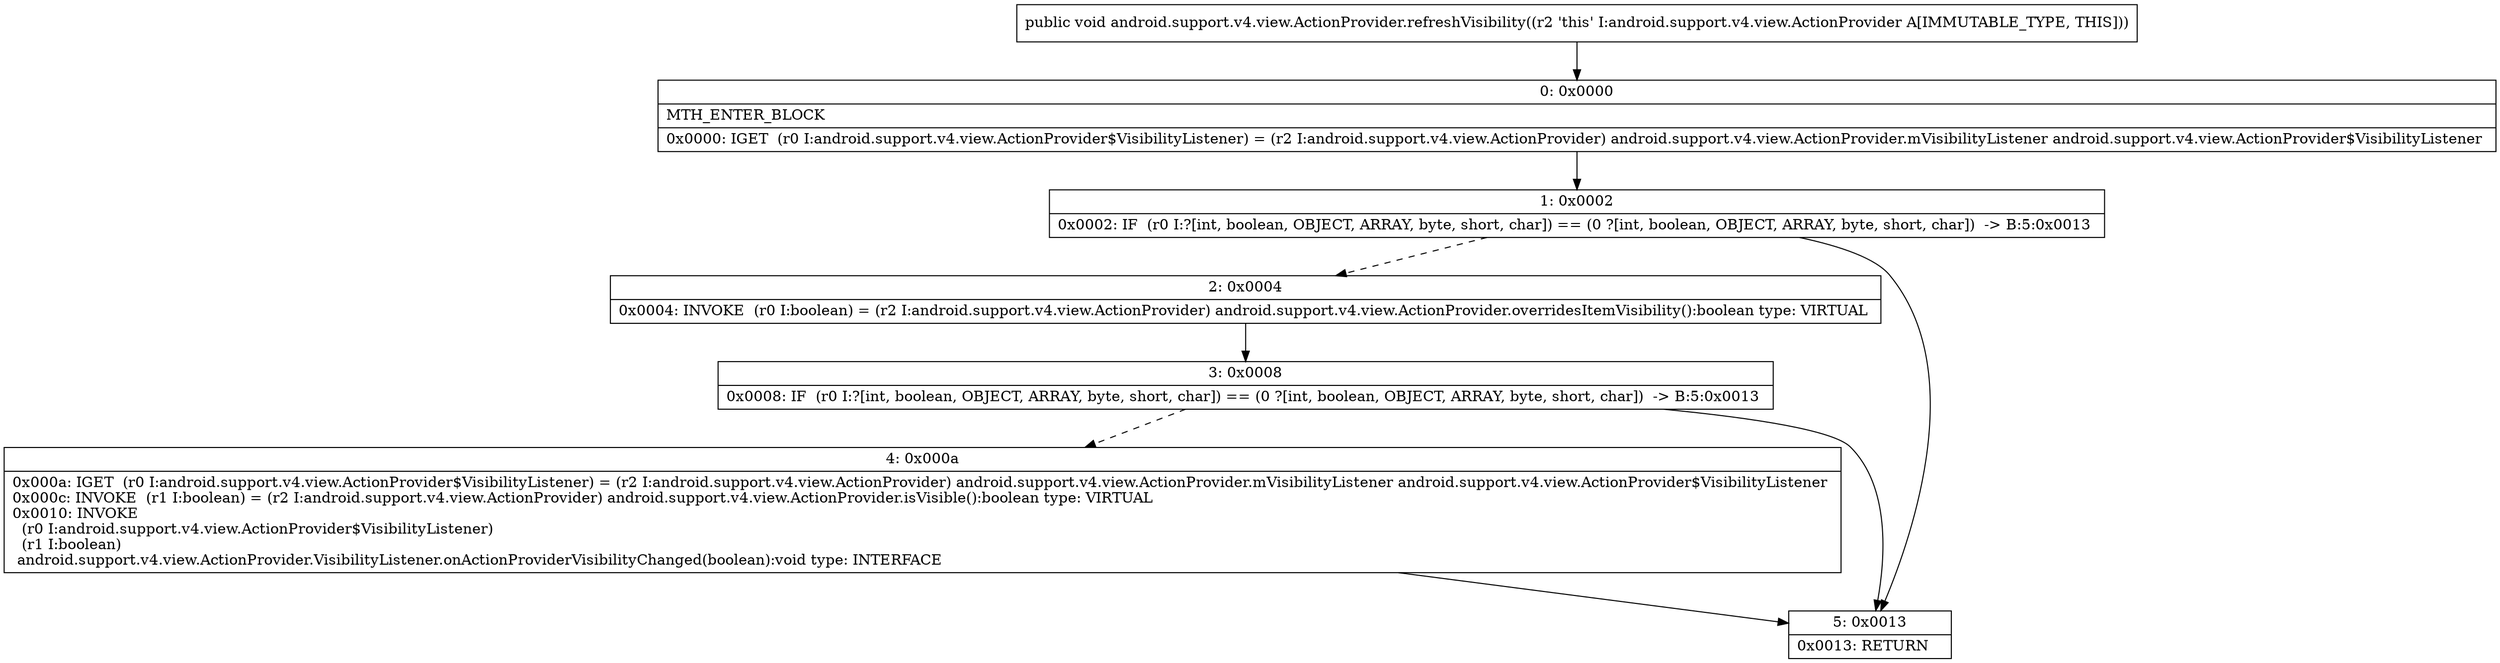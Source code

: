 digraph "CFG forandroid.support.v4.view.ActionProvider.refreshVisibility()V" {
Node_0 [shape=record,label="{0\:\ 0x0000|MTH_ENTER_BLOCK\l|0x0000: IGET  (r0 I:android.support.v4.view.ActionProvider$VisibilityListener) = (r2 I:android.support.v4.view.ActionProvider) android.support.v4.view.ActionProvider.mVisibilityListener android.support.v4.view.ActionProvider$VisibilityListener \l}"];
Node_1 [shape=record,label="{1\:\ 0x0002|0x0002: IF  (r0 I:?[int, boolean, OBJECT, ARRAY, byte, short, char]) == (0 ?[int, boolean, OBJECT, ARRAY, byte, short, char])  \-\> B:5:0x0013 \l}"];
Node_2 [shape=record,label="{2\:\ 0x0004|0x0004: INVOKE  (r0 I:boolean) = (r2 I:android.support.v4.view.ActionProvider) android.support.v4.view.ActionProvider.overridesItemVisibility():boolean type: VIRTUAL \l}"];
Node_3 [shape=record,label="{3\:\ 0x0008|0x0008: IF  (r0 I:?[int, boolean, OBJECT, ARRAY, byte, short, char]) == (0 ?[int, boolean, OBJECT, ARRAY, byte, short, char])  \-\> B:5:0x0013 \l}"];
Node_4 [shape=record,label="{4\:\ 0x000a|0x000a: IGET  (r0 I:android.support.v4.view.ActionProvider$VisibilityListener) = (r2 I:android.support.v4.view.ActionProvider) android.support.v4.view.ActionProvider.mVisibilityListener android.support.v4.view.ActionProvider$VisibilityListener \l0x000c: INVOKE  (r1 I:boolean) = (r2 I:android.support.v4.view.ActionProvider) android.support.v4.view.ActionProvider.isVisible():boolean type: VIRTUAL \l0x0010: INVOKE  \l  (r0 I:android.support.v4.view.ActionProvider$VisibilityListener)\l  (r1 I:boolean)\l android.support.v4.view.ActionProvider.VisibilityListener.onActionProviderVisibilityChanged(boolean):void type: INTERFACE \l}"];
Node_5 [shape=record,label="{5\:\ 0x0013|0x0013: RETURN   \l}"];
MethodNode[shape=record,label="{public void android.support.v4.view.ActionProvider.refreshVisibility((r2 'this' I:android.support.v4.view.ActionProvider A[IMMUTABLE_TYPE, THIS])) }"];
MethodNode -> Node_0;
Node_0 -> Node_1;
Node_1 -> Node_2[style=dashed];
Node_1 -> Node_5;
Node_2 -> Node_3;
Node_3 -> Node_4[style=dashed];
Node_3 -> Node_5;
Node_4 -> Node_5;
}

